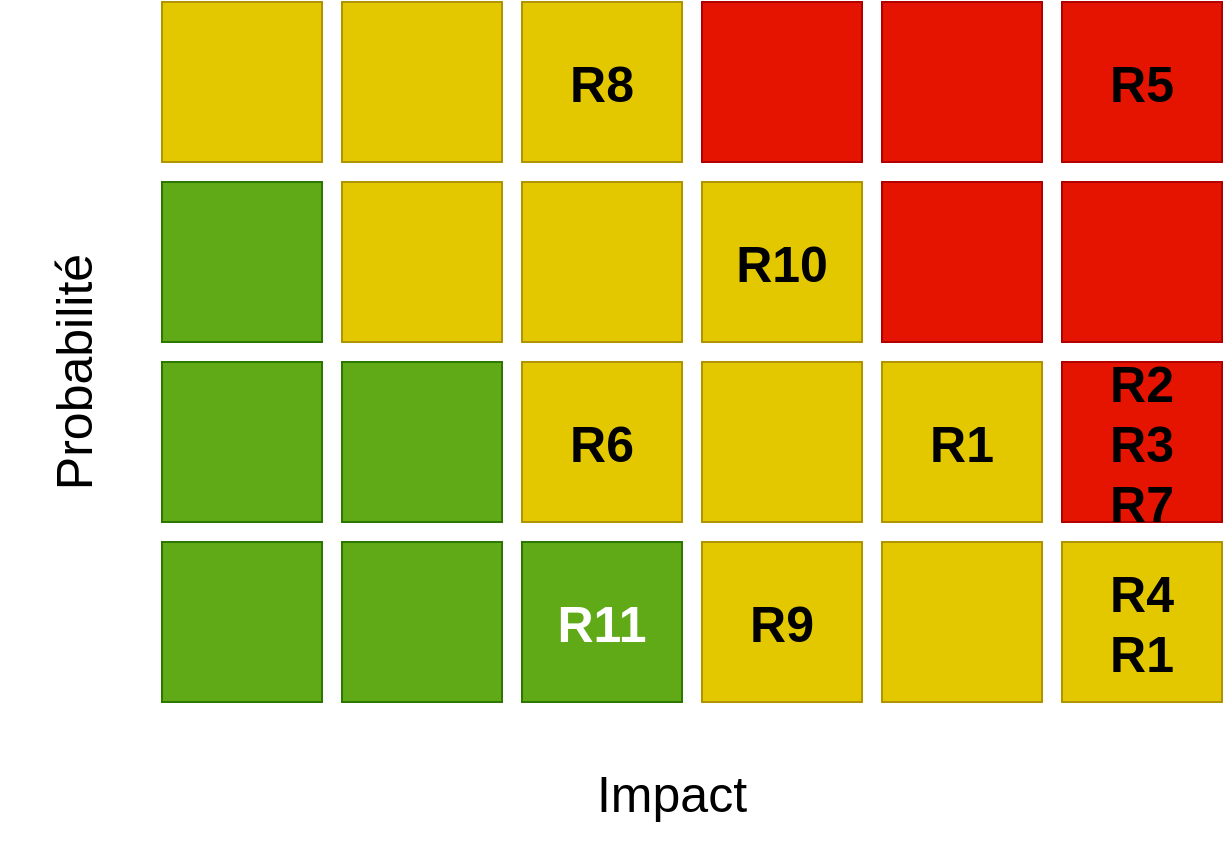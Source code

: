 <mxfile>
    <diagram id="mph6prPXKgcVzb7lsd9D" name="Page-1">
        <mxGraphModel dx="683" dy="1124" grid="1" gridSize="10" guides="1" tooltips="1" connect="1" arrows="1" fold="1" page="1" pageScale="1" pageWidth="850" pageHeight="1100" math="0" shadow="0">
            <root>
                <mxCell id="0"/>
                <mxCell id="1" parent="0"/>
                <mxCell id="3" value="" style="whiteSpace=wrap;html=1;aspect=fixed;fillColor=#e3c800;fontColor=#000000;strokeColor=#B09500;fontStyle=1;fontSize=25;" parent="1" vertex="1">
                    <mxGeometry x="210" y="360" width="80" height="80" as="geometry"/>
                </mxCell>
                <mxCell id="4" value="R8" style="whiteSpace=wrap;html=1;aspect=fixed;fillColor=#e3c800;fontColor=#000000;strokeColor=#B09500;fontStyle=1;fontSize=25;" parent="1" vertex="1">
                    <mxGeometry x="300" y="360" width="80" height="80" as="geometry"/>
                </mxCell>
                <mxCell id="5" value="" style="whiteSpace=wrap;html=1;aspect=fixed;fillColor=#e51400;fontColor=#ffffff;strokeColor=#B20000;fontStyle=1;fontSize=25;" parent="1" vertex="1">
                    <mxGeometry x="390" y="360" width="80" height="80" as="geometry"/>
                </mxCell>
                <mxCell id="6" value="" style="whiteSpace=wrap;html=1;aspect=fixed;fillColor=#e51400;fontColor=#ffffff;strokeColor=#B20000;fontStyle=1;fontSize=25;" parent="1" vertex="1">
                    <mxGeometry x="480" y="360" width="80" height="80" as="geometry"/>
                </mxCell>
                <mxCell id="7" value="&lt;span style=&quot;color: rgb(0, 0, 0);&quot;&gt;R5&lt;br&gt;&lt;/span&gt;" style="whiteSpace=wrap;html=1;aspect=fixed;fillColor=#e51400;fontColor=#ffffff;strokeColor=#B20000;fontStyle=1;fontSize=25;" parent="1" vertex="1">
                    <mxGeometry x="570" y="360" width="80" height="80" as="geometry"/>
                </mxCell>
                <mxCell id="8" value="" style="whiteSpace=wrap;html=1;aspect=fixed;fillColor=#e3c800;fontColor=#000000;strokeColor=#B09500;fontStyle=1;fontSize=25;" parent="1" vertex="1">
                    <mxGeometry x="120" y="360" width="80" height="80" as="geometry"/>
                </mxCell>
                <mxCell id="9" value="" style="whiteSpace=wrap;html=1;aspect=fixed;fillColor=#e3c800;fontColor=#000000;strokeColor=#B09500;fontStyle=1;fontSize=25;" parent="1" vertex="1">
                    <mxGeometry x="210" y="450" width="80" height="80" as="geometry"/>
                </mxCell>
                <mxCell id="10" value="" style="whiteSpace=wrap;html=1;aspect=fixed;fillColor=#e3c800;fontColor=#000000;strokeColor=#B09500;fontStyle=1;fontSize=25;" parent="1" vertex="1">
                    <mxGeometry x="300" y="450" width="80" height="80" as="geometry"/>
                </mxCell>
                <mxCell id="11" value="R10" style="whiteSpace=wrap;html=1;aspect=fixed;fillColor=#e3c800;fontColor=#000000;strokeColor=#B09500;fontStyle=1;fontSize=25;" parent="1" vertex="1">
                    <mxGeometry x="390" y="450" width="80" height="80" as="geometry"/>
                </mxCell>
                <mxCell id="12" value="" style="whiteSpace=wrap;html=1;aspect=fixed;fillColor=#e51400;fontColor=#ffffff;strokeColor=#B20000;fontStyle=1;fontSize=25;" parent="1" vertex="1">
                    <mxGeometry x="480" y="450" width="80" height="80" as="geometry"/>
                </mxCell>
                <mxCell id="13" value="" style="whiteSpace=wrap;html=1;aspect=fixed;fillColor=#e51400;fontColor=#ffffff;strokeColor=#B20000;fontStyle=1;fontSize=25;" parent="1" vertex="1">
                    <mxGeometry x="570" y="450" width="80" height="80" as="geometry"/>
                </mxCell>
                <mxCell id="14" value="" style="whiteSpace=wrap;html=1;aspect=fixed;fillColor=#60a917;fontColor=#ffffff;strokeColor=#2D7600;fontStyle=1;fontSize=25;" parent="1" vertex="1">
                    <mxGeometry x="120" y="450" width="80" height="80" as="geometry"/>
                </mxCell>
                <mxCell id="21" value="" style="whiteSpace=wrap;html=1;aspect=fixed;fillColor=#60a917;fontColor=#ffffff;strokeColor=#2D7600;fontStyle=1;fontSize=25;" parent="1" vertex="1">
                    <mxGeometry x="210" y="540" width="80" height="80" as="geometry"/>
                </mxCell>
                <mxCell id="22" value="R6" style="whiteSpace=wrap;html=1;aspect=fixed;fillColor=#e3c800;fontColor=#000000;strokeColor=#B09500;fontStyle=1;fontSize=25;" parent="1" vertex="1">
                    <mxGeometry x="300" y="540" width="80" height="80" as="geometry"/>
                </mxCell>
                <mxCell id="23" value="" style="whiteSpace=wrap;html=1;aspect=fixed;fillColor=#e3c800;fontColor=#000000;strokeColor=#B09500;fontStyle=1;fontSize=25;" parent="1" vertex="1">
                    <mxGeometry x="390" y="540" width="80" height="80" as="geometry"/>
                </mxCell>
                <mxCell id="24" value="R1" style="whiteSpace=wrap;html=1;aspect=fixed;fillColor=#e3c800;fontColor=#000000;strokeColor=#B09500;fontStyle=1;fontSize=25;" parent="1" vertex="1">
                    <mxGeometry x="480" y="540" width="80" height="80" as="geometry"/>
                </mxCell>
                <mxCell id="25" value="&lt;span style=&quot;color: rgb(0, 0, 0);&quot;&gt;R2&lt;br&gt;&lt;/span&gt;&lt;span style=&quot;color: rgb(0, 0, 0);&quot;&gt;R3&lt;br&gt;R7&lt;br&gt;&lt;/span&gt;" style="whiteSpace=wrap;html=1;aspect=fixed;fillColor=#e51400;fontColor=#ffffff;strokeColor=#B20000;fontStyle=1;fontSize=25;" parent="1" vertex="1">
                    <mxGeometry x="570" y="540" width="80" height="80" as="geometry"/>
                </mxCell>
                <mxCell id="26" value="" style="whiteSpace=wrap;html=1;aspect=fixed;fillColor=#60a917;fontColor=#ffffff;strokeColor=#2D7600;fontStyle=1;fontSize=25;" parent="1" vertex="1">
                    <mxGeometry x="120" y="540" width="80" height="80" as="geometry"/>
                </mxCell>
                <mxCell id="27" value="" style="whiteSpace=wrap;html=1;aspect=fixed;fillColor=#60a917;fontColor=#ffffff;strokeColor=#2D7600;fontStyle=1;fontSize=25;" parent="1" vertex="1">
                    <mxGeometry x="210" y="630" width="80" height="80" as="geometry"/>
                </mxCell>
                <mxCell id="28" value="R11" style="whiteSpace=wrap;html=1;aspect=fixed;fillColor=#60a917;fontColor=#ffffff;strokeColor=#2D7600;fontStyle=1;fontSize=25;" parent="1" vertex="1">
                    <mxGeometry x="300" y="630" width="80" height="80" as="geometry"/>
                </mxCell>
                <mxCell id="29" value="R9" style="whiteSpace=wrap;html=1;aspect=fixed;fillColor=#e3c800;fontColor=#000000;strokeColor=#B09500;fontStyle=1;fontSize=25;" parent="1" vertex="1">
                    <mxGeometry x="390" y="630" width="80" height="80" as="geometry"/>
                </mxCell>
                <mxCell id="30" value="" style="whiteSpace=wrap;html=1;aspect=fixed;fillColor=#e3c800;fontColor=#000000;strokeColor=#B09500;fontStyle=1;fontSize=25;" parent="1" vertex="1">
                    <mxGeometry x="480" y="630" width="80" height="80" as="geometry"/>
                </mxCell>
                <mxCell id="31" value="R4&lt;br&gt;R1" style="whiteSpace=wrap;html=1;aspect=fixed;fillColor=#e3c800;fontColor=#000000;strokeColor=#B09500;fontStyle=1;fontSize=25;" parent="1" vertex="1">
                    <mxGeometry x="570" y="630" width="80" height="80" as="geometry"/>
                </mxCell>
                <mxCell id="32" value="" style="whiteSpace=wrap;html=1;aspect=fixed;fillColor=#60a917;fontColor=#ffffff;strokeColor=#2D7600;fontStyle=1;fontSize=25;" parent="1" vertex="1">
                    <mxGeometry x="120" y="630" width="80" height="80" as="geometry"/>
                </mxCell>
                <mxCell id="33" value="&lt;font style=&quot;font-size: 25px;&quot;&gt;Probabilité&lt;/font&gt;" style="text;html=1;strokeColor=none;fillColor=none;align=center;verticalAlign=middle;whiteSpace=wrap;rounded=0;rotation=-90;" parent="1" vertex="1">
                    <mxGeometry y="510" width="150" height="70" as="geometry"/>
                </mxCell>
                <mxCell id="34" value="&lt;font style=&quot;font-size: 25px;&quot;&gt;Impact&lt;/font&gt;" style="text;html=1;strokeColor=none;fillColor=none;align=center;verticalAlign=middle;whiteSpace=wrap;rounded=0;rotation=0;" parent="1" vertex="1">
                    <mxGeometry x="300" y="720" width="150" height="70" as="geometry"/>
                </mxCell>
            </root>
        </mxGraphModel>
    </diagram>
</mxfile>
